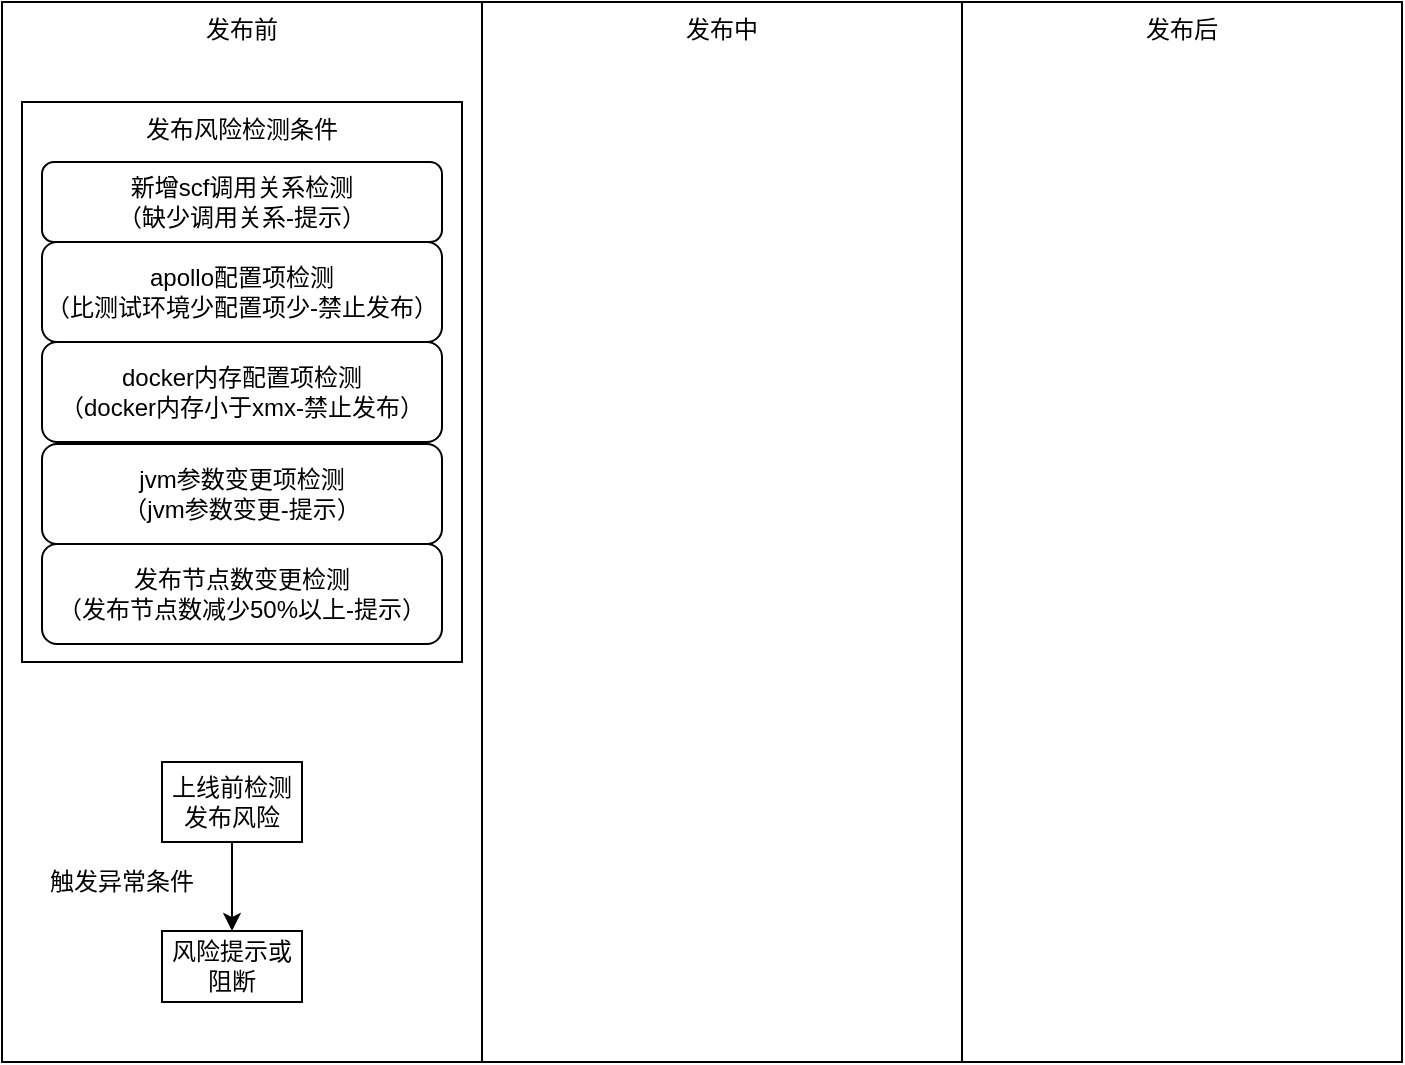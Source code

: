 <mxfile version="26.0.16" pages="4">
  <diagram name="发布平台" id="UDuXnFNX9obL7olbhBA1">
    <mxGraphModel dx="1390" dy="761" grid="1" gridSize="10" guides="1" tooltips="1" connect="1" arrows="1" fold="1" page="1" pageScale="1" pageWidth="827" pageHeight="1169" math="0" shadow="0">
      <root>
        <mxCell id="0" />
        <mxCell id="1" parent="0" />
        <mxCell id="O_Zp-z9CiAgVU1FVPQMI-2" value="发布前" style="rounded=0;whiteSpace=wrap;html=1;align=center;verticalAlign=top;" vertex="1" parent="1">
          <mxGeometry x="60" y="130" width="240" height="530" as="geometry" />
        </mxCell>
        <mxCell id="O_Zp-z9CiAgVU1FVPQMI-3" value="发布中" style="rounded=0;whiteSpace=wrap;html=1;verticalAlign=top;" vertex="1" parent="1">
          <mxGeometry x="300" y="130" width="240" height="530" as="geometry" />
        </mxCell>
        <mxCell id="O_Zp-z9CiAgVU1FVPQMI-4" value="发布后" style="rounded=0;whiteSpace=wrap;html=1;verticalAlign=top;" vertex="1" parent="1">
          <mxGeometry x="540" y="130" width="220" height="530" as="geometry" />
        </mxCell>
        <mxCell id="O_Zp-z9CiAgVU1FVPQMI-5" value="发布风险检测条件" style="rounded=0;whiteSpace=wrap;html=1;verticalAlign=top;" vertex="1" parent="1">
          <mxGeometry x="70" y="180" width="220" height="280" as="geometry" />
        </mxCell>
        <mxCell id="O_Zp-z9CiAgVU1FVPQMI-12" value="" style="group" vertex="1" connectable="0" parent="1">
          <mxGeometry x="80" y="210" width="200" height="241" as="geometry" />
        </mxCell>
        <mxCell id="O_Zp-z9CiAgVU1FVPQMI-6" value="新增scf调用关系检测&lt;div&gt;（缺少调用关系-提示）&lt;/div&gt;" style="rounded=1;whiteSpace=wrap;html=1;" vertex="1" parent="O_Zp-z9CiAgVU1FVPQMI-12">
          <mxGeometry width="200" height="40" as="geometry" />
        </mxCell>
        <mxCell id="O_Zp-z9CiAgVU1FVPQMI-7" value="apollo配置项检测&lt;div&gt;（比测试环境少配置项少-禁止发布）&lt;/div&gt;" style="rounded=1;whiteSpace=wrap;html=1;" vertex="1" parent="O_Zp-z9CiAgVU1FVPQMI-12">
          <mxGeometry y="40" width="200" height="50" as="geometry" />
        </mxCell>
        <mxCell id="O_Zp-z9CiAgVU1FVPQMI-8" value="docker内存配置项检测&lt;div&gt;（docker内存小于xmx-禁止发布）&lt;/div&gt;" style="rounded=1;whiteSpace=wrap;html=1;" vertex="1" parent="O_Zp-z9CiAgVU1FVPQMI-12">
          <mxGeometry y="90" width="200" height="50" as="geometry" />
        </mxCell>
        <mxCell id="O_Zp-z9CiAgVU1FVPQMI-10" value="jvm参数变更项检测&lt;div&gt;（jvm参数变更-提示）&lt;/div&gt;" style="rounded=1;whiteSpace=wrap;html=1;" vertex="1" parent="O_Zp-z9CiAgVU1FVPQMI-12">
          <mxGeometry y="141" width="200" height="50" as="geometry" />
        </mxCell>
        <mxCell id="O_Zp-z9CiAgVU1FVPQMI-11" value="发布节点数变更检测&lt;div&gt;（发布节点数减少50%以上-提示）&lt;/div&gt;" style="rounded=1;whiteSpace=wrap;html=1;" vertex="1" parent="O_Zp-z9CiAgVU1FVPQMI-12">
          <mxGeometry y="191" width="200" height="50" as="geometry" />
        </mxCell>
        <mxCell id="O_Zp-z9CiAgVU1FVPQMI-16" value="" style="edgeStyle=orthogonalEdgeStyle;rounded=0;orthogonalLoop=1;jettySize=auto;html=1;" edge="1" parent="1" source="O_Zp-z9CiAgVU1FVPQMI-13" target="O_Zp-z9CiAgVU1FVPQMI-15">
          <mxGeometry relative="1" as="geometry" />
        </mxCell>
        <mxCell id="O_Zp-z9CiAgVU1FVPQMI-13" value="上线前检测发布风险" style="rounded=0;whiteSpace=wrap;html=1;" vertex="1" parent="1">
          <mxGeometry x="140" y="510" width="70" height="40" as="geometry" />
        </mxCell>
        <mxCell id="O_Zp-z9CiAgVU1FVPQMI-15" value="风险提示或阻断" style="rounded=0;whiteSpace=wrap;html=1;" vertex="1" parent="1">
          <mxGeometry x="140" y="594.5" width="70" height="35.5" as="geometry" />
        </mxCell>
        <mxCell id="O_Zp-z9CiAgVU1FVPQMI-17" value="触发异常条件" style="text;html=1;align=center;verticalAlign=middle;whiteSpace=wrap;rounded=0;" vertex="1" parent="1">
          <mxGeometry x="80" y="554.5" width="80" height="30" as="geometry" />
        </mxCell>
      </root>
    </mxGraphModel>
  </diagram>
  <diagram id="Wmb_0LY8wBpJUW_GFidt" name="1-5-10">
    <mxGraphModel dx="1390" dy="761" grid="1" gridSize="10" guides="1" tooltips="1" connect="1" arrows="1" fold="1" page="1" pageScale="1" pageWidth="827" pageHeight="1169" math="0" shadow="0">
      <root>
        <mxCell id="0" />
        <mxCell id="1" parent="0" />
        <mxCell id="DUJHOCGt4It78uvVbUno-31" value="恢复" style="rounded=0;whiteSpace=wrap;html=1;verticalAlign=top;dashed=1;dashPattern=8 8;fillColor=#d5e8d4;strokeColor=#82b366;" parent="1" vertex="1">
          <mxGeometry x="740" y="390" width="306" height="130" as="geometry" />
        </mxCell>
        <mxCell id="DUJHOCGt4It78uvVbUno-30" value="止血定位" style="rounded=0;whiteSpace=wrap;html=1;verticalAlign=top;dashed=1;dashPattern=8 8;fillColor=#f8cecc;strokeColor=#b85450;" parent="1" vertex="1">
          <mxGeometry x="414" y="390" width="306" height="130" as="geometry" />
        </mxCell>
        <mxCell id="DUJHOCGt4It78uvVbUno-5" value="0" style="ellipse;whiteSpace=wrap;html=1;aspect=fixed;" parent="1" vertex="1">
          <mxGeometry x="270" y="135" width="80" height="80" as="geometry" />
        </mxCell>
        <mxCell id="DUJHOCGt4It78uvVbUno-6" value="1" style="ellipse;whiteSpace=wrap;html=1;aspect=fixed;fillColor=#f8cecc;strokeColor=#b85450;" parent="1" vertex="1">
          <mxGeometry x="490" y="130" width="80" height="80" as="geometry" />
        </mxCell>
        <mxCell id="DUJHOCGt4It78uvVbUno-7" value="5" style="ellipse;whiteSpace=wrap;html=1;aspect=fixed;" parent="1" vertex="1">
          <mxGeometry x="690" y="135" width="80" height="80" as="geometry" />
        </mxCell>
        <mxCell id="DUJHOCGt4It78uvVbUno-8" value="10" style="ellipse;whiteSpace=wrap;html=1;aspect=fixed;fillColor=#f8cecc;strokeColor=#b85450;" parent="1" vertex="1">
          <mxGeometry x="860" y="135" width="80" height="80" as="geometry" />
        </mxCell>
        <mxCell id="DUJHOCGt4It78uvVbUno-9" value="" style="endArrow=none;dashed=1;html=1;rounded=0;entryX=0.5;entryY=1;entryDx=0;entryDy=0;" parent="1" target="DUJHOCGt4It78uvVbUno-5" edge="1">
          <mxGeometry width="50" height="50" relative="1" as="geometry">
            <mxPoint x="310" y="630" as="sourcePoint" />
            <mxPoint x="440" y="370" as="targetPoint" />
            <Array as="points">
              <mxPoint x="310" y="330" />
            </Array>
          </mxGeometry>
        </mxCell>
        <mxCell id="DUJHOCGt4It78uvVbUno-10" value="" style="endArrow=none;dashed=1;html=1;rounded=0;entryX=0.5;entryY=1;entryDx=0;entryDy=0;" parent="1" edge="1">
          <mxGeometry width="50" height="50" relative="1" as="geometry">
            <mxPoint x="530" y="625" as="sourcePoint" />
            <mxPoint x="529.5" y="215" as="targetPoint" />
          </mxGeometry>
        </mxCell>
        <mxCell id="DUJHOCGt4It78uvVbUno-11" value="" style="endArrow=none;dashed=1;html=1;rounded=0;entryX=0.5;entryY=1;entryDx=0;entryDy=0;" parent="1" edge="1">
          <mxGeometry width="50" height="50" relative="1" as="geometry">
            <mxPoint x="730" y="625" as="sourcePoint" />
            <mxPoint x="729.5" y="215" as="targetPoint" />
          </mxGeometry>
        </mxCell>
        <mxCell id="DUJHOCGt4It78uvVbUno-12" value="" style="endArrow=none;dashed=1;html=1;rounded=0;entryX=0.5;entryY=1;entryDx=0;entryDy=0;" parent="1" edge="1">
          <mxGeometry width="50" height="50" relative="1" as="geometry">
            <mxPoint x="900" y="625" as="sourcePoint" />
            <mxPoint x="899.5" y="215" as="targetPoint" />
          </mxGeometry>
        </mxCell>
        <mxCell id="DUJHOCGt4It78uvVbUno-13" value="1.秒级监控&lt;div&gt;2.监控告警&lt;/div&gt;" style="rounded=0;whiteSpace=wrap;html=1;sketch=1;curveFitting=1;jiggle=2;strokeColor=#000000;" parent="1" vertex="1">
          <mxGeometry x="325" y="268" width="65" height="40" as="geometry" />
        </mxCell>
        <mxCell id="DUJHOCGt4It78uvVbUno-3" value="止血定位&amp;amp;恢复" style="ellipse;whiteSpace=wrap;html=1;aspect=fixed;fillColor=#f8cecc;strokeColor=#b85450;" parent="1" vertex="1">
          <mxGeometry x="110" y="404" width="90" height="90" as="geometry" />
        </mxCell>
        <mxCell id="DUJHOCGt4It78uvVbUno-15" value="发现" style="ellipse;whiteSpace=wrap;html=1;aspect=fixed;" parent="1" vertex="1">
          <mxGeometry x="110" y="280" width="90" height="90" as="geometry" />
        </mxCell>
        <mxCell id="DUJHOCGt4It78uvVbUno-16" value="预防" style="ellipse;whiteSpace=wrap;html=1;aspect=fixed;" parent="1" vertex="1">
          <mxGeometry x="110" y="130" width="90" height="90" as="geometry" />
        </mxCell>
        <mxCell id="DUJHOCGt4It78uvVbUno-17" value="根因定位" style="ellipse;whiteSpace=wrap;html=1;aspect=fixed;" parent="1" vertex="1">
          <mxGeometry x="110" y="550" width="90" height="90" as="geometry" />
        </mxCell>
        <mxCell id="DUJHOCGt4It78uvVbUno-18" value="" style="ellipse;whiteSpace=wrap;html=1;aspect=fixed;" parent="1" vertex="1">
          <mxGeometry x="429" y="320" width="30" height="30" as="geometry" />
        </mxCell>
        <mxCell id="DUJHOCGt4It78uvVbUno-19" value="" style="endArrow=classic;html=1;rounded=0;entryX=0;entryY=0.5;entryDx=0;entryDy=0;" parent="1" target="DUJHOCGt4It78uvVbUno-18" edge="1">
          <mxGeometry width="50" height="50" relative="1" as="geometry">
            <mxPoint x="310" y="335" as="sourcePoint" />
            <mxPoint x="440" y="380" as="targetPoint" />
          </mxGeometry>
        </mxCell>
        <mxCell id="DUJHOCGt4It78uvVbUno-20" value="发现问题" style="text;html=1;align=center;verticalAlign=middle;resizable=0;points=[];autosize=1;strokeColor=none;fillColor=none;" parent="1" vertex="1">
          <mxGeometry x="315" y="308" width="70" height="30" as="geometry" />
        </mxCell>
        <mxCell id="DUJHOCGt4It78uvVbUno-21" value="" style="ellipse;whiteSpace=wrap;html=1;aspect=fixed;" parent="1" vertex="1">
          <mxGeometry x="429" y="440" width="30" height="30" as="geometry" />
        </mxCell>
        <mxCell id="DUJHOCGt4It78uvVbUno-23" value="1.根服务分析&lt;div&gt;2.根因推荐&lt;/div&gt;" style="rounded=0;whiteSpace=wrap;html=1;align=left;sketch=1;curveFitting=1;jiggle=2;strokeColor=#FF2D42;" parent="1" vertex="1">
          <mxGeometry x="450" y="370" width="80" height="40" as="geometry" />
        </mxCell>
        <mxCell id="DUJHOCGt4It78uvVbUno-24" value="" style="endArrow=classic;html=1;rounded=0;" parent="1" edge="1">
          <mxGeometry width="50" height="50" relative="1" as="geometry">
            <mxPoint x="459" y="454.5" as="sourcePoint" />
            <mxPoint x="660" y="455" as="targetPoint" />
          </mxGeometry>
        </mxCell>
        <mxCell id="DUJHOCGt4It78uvVbUno-25" value="" style="ellipse;whiteSpace=wrap;html=1;aspect=fixed;" parent="1" vertex="1">
          <mxGeometry x="660" y="440" width="30" height="30" as="geometry" />
        </mxCell>
        <mxCell id="DUJHOCGt4It78uvVbUno-26" value="" style="ellipse;whiteSpace=wrap;html=1;aspect=fixed;fillColor=#a0522d;strokeColor=#6D1F00;fontColor=#ffffff;" parent="1" vertex="1">
          <mxGeometry x="850" y="440" width="30" height="30" as="geometry" />
        </mxCell>
        <mxCell id="DUJHOCGt4It78uvVbUno-27" value="" style="endArrow=classic;html=1;rounded=0;entryX=0;entryY=0.5;entryDx=0;entryDy=0;exitX=1;exitY=0.5;exitDx=0;exitDy=0;" parent="1" source="DUJHOCGt4It78uvVbUno-25" target="DUJHOCGt4It78uvVbUno-26" edge="1">
          <mxGeometry width="50" height="50" relative="1" as="geometry">
            <mxPoint x="470" y="470" as="sourcePoint" />
            <mxPoint x="670" y="465" as="targetPoint" />
          </mxGeometry>
        </mxCell>
        <mxCell id="DUJHOCGt4It78uvVbUno-28" value="" style="ellipse;whiteSpace=wrap;html=1;aspect=fixed;" parent="1" vertex="1">
          <mxGeometry x="429" y="585" width="30" height="30" as="geometry" />
        </mxCell>
        <mxCell id="DUJHOCGt4It78uvVbUno-29" value="" style="ellipse;whiteSpace=wrap;html=1;aspect=fixed;" parent="1" vertex="1">
          <mxGeometry x="1040" y="585" width="30" height="30" as="geometry" />
        </mxCell>
        <mxCell id="DUJHOCGt4It78uvVbUno-32" value="" style="endArrow=classic;html=1;rounded=0;entryX=0.5;entryY=0;entryDx=0;entryDy=0;exitX=0.5;exitY=1;exitDx=0;exitDy=0;" parent="1" source="DUJHOCGt4It78uvVbUno-18" target="DUJHOCGt4It78uvVbUno-21" edge="1">
          <mxGeometry width="50" height="50" relative="1" as="geometry">
            <mxPoint x="390" y="420" as="sourcePoint" />
            <mxPoint x="440" y="370" as="targetPoint" />
          </mxGeometry>
        </mxCell>
        <mxCell id="DUJHOCGt4It78uvVbUno-33" value="1.推荐根服务&lt;div&gt;&lt;span style=&quot;background-color: transparent; color: light-dark(rgb(0, 0, 0), rgb(255, 255, 255));&quot;&gt;2.配置变更关联&lt;/span&gt;&lt;div&gt;3.异常告警关联&lt;/div&gt;&lt;/div&gt;" style="rounded=0;whiteSpace=wrap;html=1;sketch=1;curveFitting=1;jiggle=2;strokeColor=#97D077;align=left;" parent="1" vertex="1">
          <mxGeometry x="320" y="415" width="90" height="65" as="geometry" />
        </mxCell>
        <mxCell id="DUJHOCGt4It78uvVbUno-34" value="1.回滚&lt;div&gt;&lt;span style=&quot;background-color: transparent; color: light-dark(rgb(0, 0, 0), rgb(255, 255, 255));&quot;&gt;2.扩容&lt;/span&gt;&lt;div&gt;3.降级&lt;/div&gt;&lt;/div&gt;&lt;div&gt;4.预案&lt;/div&gt;" style="rounded=0;whiteSpace=wrap;html=1;sketch=1;curveFitting=1;jiggle=2;strokeColor=#97D077;align=left;" parent="1" vertex="1">
          <mxGeometry x="1049" y="422.5" width="64" height="65" as="geometry" />
        </mxCell>
        <mxCell id="DUJHOCGt4It78uvVbUno-35" value="" style="endArrow=classic;html=1;rounded=0;entryX=0.5;entryY=0;entryDx=0;entryDy=0;exitX=0.5;exitY=1;exitDx=0;exitDy=0;" parent="1" source="DUJHOCGt4It78uvVbUno-21" edge="1">
          <mxGeometry width="50" height="50" relative="1" as="geometry">
            <mxPoint x="443.5" y="494" as="sourcePoint" />
            <mxPoint x="443.5" y="584" as="targetPoint" />
          </mxGeometry>
        </mxCell>
        <mxCell id="DUJHOCGt4It78uvVbUno-36" value="&lt;div&gt;根因分析&lt;/div&gt;" style="rounded=0;whiteSpace=wrap;html=1;align=left;sketch=1;curveFitting=1;jiggle=2;strokeColor=#FF2D42;" parent="1" vertex="1">
          <mxGeometry x="920" y="560" width="80" height="30" as="geometry" />
        </mxCell>
        <mxCell id="DUJHOCGt4It78uvVbUno-37" value="" style="endArrow=classic;html=1;rounded=0;entryX=0;entryY=0.5;entryDx=0;entryDy=0;" parent="1" target="DUJHOCGt4It78uvVbUno-29" edge="1">
          <mxGeometry width="50" height="50" relative="1" as="geometry">
            <mxPoint x="459" y="599.5" as="sourcePoint" />
            <mxPoint x="660" y="600" as="targetPoint" />
          </mxGeometry>
        </mxCell>
      </root>
    </mxGraphModel>
  </diagram>
  <diagram id="a5Rg6ojUefUyNy3wh0NI" name="根因分析">
    <mxGraphModel dx="2217" dy="761" grid="1" gridSize="10" guides="1" tooltips="1" connect="1" arrows="1" fold="1" page="1" pageScale="1" pageWidth="827" pageHeight="1169" math="0" shadow="0">
      <root>
        <mxCell id="0" />
        <mxCell id="1" parent="0" />
        <mxCell id="A5TAxavvxq82MUCnnoP0-2" value="金指标异常服务" style="rounded=0;whiteSpace=wrap;html=1;fillColor=#d5e8d4;strokeColor=#82b366;sketch=1;curveFitting=1;jiggle=2;" vertex="1" parent="1">
          <mxGeometry x="130" y="360" width="120" height="60" as="geometry" />
        </mxCell>
        <mxCell id="A5TAxavvxq82MUCnnoP0-4" value="下游正常服务2" style="rounded=0;whiteSpace=wrap;html=1;" vertex="1" parent="1">
          <mxGeometry x="340" y="360" width="120" height="60" as="geometry" />
        </mxCell>
        <mxCell id="A5TAxavvxq82MUCnnoP0-14" value="上游正常服务5" style="rounded=0;whiteSpace=wrap;html=1;" vertex="1" parent="1">
          <mxGeometry x="-310" y="360" width="120" height="60" as="geometry" />
        </mxCell>
        <mxCell id="A5TAxavvxq82MUCnnoP0-15" value="上游正常服务2" style="rounded=0;whiteSpace=wrap;html=1;" vertex="1" parent="1">
          <mxGeometry x="-90" y="360" width="120" height="60" as="geometry" />
        </mxCell>
        <mxCell id="A5TAxavvxq82MUCnnoP0-16" value="下游服务5" style="rounded=0;whiteSpace=wrap;html=1;" vertex="1" parent="1">
          <mxGeometry x="520" y="410" width="120" height="60" as="geometry" />
        </mxCell>
        <mxCell id="A5TAxavvxq82MUCnnoP0-17" value="" style="endArrow=classic;html=1;rounded=0;entryX=-0.025;entryY=0.617;entryDx=0;entryDy=0;entryPerimeter=0;exitX=1;exitY=0.5;exitDx=0;exitDy=0;" edge="1" parent="1" source="A5TAxavvxq82MUCnnoP0-2">
          <mxGeometry width="50" height="50" relative="1" as="geometry">
            <mxPoint x="160" y="420" as="sourcePoint" />
            <mxPoint x="337" y="277.02" as="targetPoint" />
          </mxGeometry>
        </mxCell>
        <mxCell id="A5TAxavvxq82MUCnnoP0-18" value="下游异常服务1" style="rounded=0;whiteSpace=wrap;html=1;fillColor=#d5e8d4;strokeColor=#82b366;sketch=1;curveFitting=1;jiggle=2;" vertex="1" parent="1">
          <mxGeometry x="340" y="240" width="120" height="60" as="geometry" />
        </mxCell>
        <mxCell id="A5TAxavvxq82MUCnnoP0-19" value="下游异常服务3" style="rounded=0;whiteSpace=wrap;html=1;fillColor=#f8cecc;strokeColor=#b85450;sketch=1;curveFitting=1;jiggle=2;" vertex="1" parent="1">
          <mxGeometry x="340" y="470" width="120" height="60" as="geometry" />
        </mxCell>
        <mxCell id="A5TAxavvxq82MUCnnoP0-20" value="下游异常服务4" style="rounded=0;whiteSpace=wrap;html=1;sketch=1;curveFitting=1;jiggle=2;fillColor=#f8cecc;strokeColor=#b85450;" vertex="1" parent="1">
          <mxGeometry x="520" y="330" width="120" height="60" as="geometry" />
        </mxCell>
        <mxCell id="A5TAxavvxq82MUCnnoP0-21" value="" style="endArrow=classic;html=1;rounded=0;entryX=0;entryY=0.5;entryDx=0;entryDy=0;" edge="1" parent="1" target="A5TAxavvxq82MUCnnoP0-19">
          <mxGeometry width="50" height="50" relative="1" as="geometry">
            <mxPoint x="250" y="390" as="sourcePoint" />
            <mxPoint x="347" y="287.02" as="targetPoint" />
          </mxGeometry>
        </mxCell>
        <mxCell id="A5TAxavvxq82MUCnnoP0-22" value="" style="endArrow=classic;html=1;rounded=0;entryX=0;entryY=0.5;entryDx=0;entryDy=0;exitX=1;exitY=0.5;exitDx=0;exitDy=0;" edge="1" parent="1" source="A5TAxavvxq82MUCnnoP0-18" target="A5TAxavvxq82MUCnnoP0-20">
          <mxGeometry width="50" height="50" relative="1" as="geometry">
            <mxPoint x="260" y="400" as="sourcePoint" />
            <mxPoint x="350" y="510" as="targetPoint" />
          </mxGeometry>
        </mxCell>
        <mxCell id="A5TAxavvxq82MUCnnoP0-23" value="" style="endArrow=classic;html=1;rounded=0;entryX=0;entryY=0.5;entryDx=0;entryDy=0;dashed=1;dashPattern=8 8;" edge="1" parent="1" target="A5TAxavvxq82MUCnnoP0-4">
          <mxGeometry width="50" height="50" relative="1" as="geometry">
            <mxPoint x="250" y="390" as="sourcePoint" />
            <mxPoint x="300" y="340" as="targetPoint" />
          </mxGeometry>
        </mxCell>
        <mxCell id="A5TAxavvxq82MUCnnoP0-25" value="" style="endArrow=classic;html=1;rounded=0;entryX=0;entryY=0.5;entryDx=0;entryDy=0;dashed=1;dashPattern=8 8;exitX=1;exitY=0.5;exitDx=0;exitDy=0;" edge="1" parent="1" source="A5TAxavvxq82MUCnnoP0-19" target="A5TAxavvxq82MUCnnoP0-16">
          <mxGeometry width="50" height="50" relative="1" as="geometry">
            <mxPoint x="260" y="400" as="sourcePoint" />
            <mxPoint x="350" y="405" as="targetPoint" />
          </mxGeometry>
        </mxCell>
        <mxCell id="A5TAxavvxq82MUCnnoP0-26" value="" style="endArrow=classic;html=1;rounded=0;exitX=1;exitY=0.5;exitDx=0;exitDy=0;entryX=0;entryY=0.5;entryDx=0;entryDy=0;" edge="1" parent="1" source="A5TAxavvxq82MUCnnoP0-27" target="A5TAxavvxq82MUCnnoP0-2">
          <mxGeometry width="50" height="50" relative="1" as="geometry">
            <mxPoint x="260" y="400" as="sourcePoint" />
            <mxPoint x="370" y="350" as="targetPoint" />
          </mxGeometry>
        </mxCell>
        <mxCell id="A5TAxavvxq82MUCnnoP0-27" value="上游异常服务1" style="rounded=0;whiteSpace=wrap;html=1;fillColor=#d5e8d4;strokeColor=#82b366;sketch=1;curveFitting=1;jiggle=2;" vertex="1" parent="1">
          <mxGeometry x="-90" y="250" width="120" height="60" as="geometry" />
        </mxCell>
        <mxCell id="A5TAxavvxq82MUCnnoP0-28" value="上游游异常服务4" style="rounded=0;whiteSpace=wrap;html=1;fillColor=#d5e8d4;strokeColor=#82b366;sketch=1;curveFitting=1;jiggle=2;" vertex="1" parent="1">
          <mxGeometry x="-310" y="250" width="120" height="60" as="geometry" />
        </mxCell>
        <mxCell id="A5TAxavvxq82MUCnnoP0-29" value="上游异常服务3" style="rounded=0;whiteSpace=wrap;html=1;fillColor=#d5e8d4;strokeColor=#82b366;sketch=1;curveFitting=1;jiggle=2;" vertex="1" parent="1">
          <mxGeometry x="-90" y="460" width="120" height="60" as="geometry" />
        </mxCell>
        <mxCell id="A5TAxavvxq82MUCnnoP0-30" value="" style="endArrow=classic;html=1;rounded=0;exitX=1;exitY=0.5;exitDx=0;exitDy=0;entryX=0;entryY=0.5;entryDx=0;entryDy=0;" edge="1" parent="1" source="A5TAxavvxq82MUCnnoP0-28" target="A5TAxavvxq82MUCnnoP0-27">
          <mxGeometry width="50" height="50" relative="1" as="geometry">
            <mxPoint x="30" y="280" as="sourcePoint" />
            <mxPoint x="140" y="400" as="targetPoint" />
          </mxGeometry>
        </mxCell>
        <mxCell id="A5TAxavvxq82MUCnnoP0-31" value="" style="endArrow=classic;html=1;rounded=0;exitX=1;exitY=0.5;exitDx=0;exitDy=0;entryX=0;entryY=0.5;entryDx=0;entryDy=0;" edge="1" parent="1" source="A5TAxavvxq82MUCnnoP0-29" target="A5TAxavvxq82MUCnnoP0-2">
          <mxGeometry width="50" height="50" relative="1" as="geometry">
            <mxPoint x="30" y="280" as="sourcePoint" />
            <mxPoint x="140" y="400" as="targetPoint" />
          </mxGeometry>
        </mxCell>
        <mxCell id="A5TAxavvxq82MUCnnoP0-32" value="" style="endArrow=classic;html=1;rounded=0;dashed=1;dashPattern=8 8;exitX=1;exitY=0.5;exitDx=0;exitDy=0;" edge="1" parent="1" source="A5TAxavvxq82MUCnnoP0-15">
          <mxGeometry width="50" height="50" relative="1" as="geometry">
            <mxPoint x="260" y="400" as="sourcePoint" />
            <mxPoint x="130" y="390" as="targetPoint" />
          </mxGeometry>
        </mxCell>
        <mxCell id="A5TAxavvxq82MUCnnoP0-34" value="" style="endArrow=classic;html=1;rounded=0;dashed=1;dashPattern=8 8;exitX=1;exitY=0.5;exitDx=0;exitDy=0;entryX=0;entryY=0.5;entryDx=0;entryDy=0;" edge="1" parent="1" source="A5TAxavvxq82MUCnnoP0-14" target="A5TAxavvxq82MUCnnoP0-15">
          <mxGeometry width="50" height="50" relative="1" as="geometry">
            <mxPoint x="30" y="390" as="sourcePoint" />
            <mxPoint x="140" y="400" as="targetPoint" />
          </mxGeometry>
        </mxCell>
        <mxCell id="A5TAxavvxq82MUCnnoP0-35" value="金指标图：金指标告警服务的上下游金指标异常的服务总和" style="rounded=0;whiteSpace=wrap;html=1;" vertex="1" parent="1">
          <mxGeometry x="-310" y="120" width="360" height="60" as="geometry" />
        </mxCell>
      </root>
    </mxGraphModel>
  </diagram>
  <diagram id="KARqEoZ6i1gIYqhQYxp-" name="性能分析">
    <mxGraphModel dx="1390" dy="761" grid="1" gridSize="10" guides="1" tooltips="1" connect="1" arrows="1" fold="1" page="1" pageScale="1" pageWidth="827" pageHeight="1169" math="0" shadow="0">
      <root>
        <mxCell id="0" />
        <mxCell id="1" parent="0" />
        <mxCell id="ElL2ZKjdelLjAS7uIdR4-1" value="profile配置" style="rounded=0;whiteSpace=wrap;html=1;fillColor=#dae8fc;strokeColor=#6c8ebf;" vertex="1" parent="1">
          <mxGeometry x="140" y="100" width="80" height="60" as="geometry" />
        </mxCell>
        <mxCell id="ElL2ZKjdelLjAS7uIdR4-2" value="部署/attach" style="rounded=0;whiteSpace=wrap;html=1;fillColor=#dae8fc;strokeColor=#6c8ebf;" vertex="1" parent="1">
          <mxGeometry x="300" y="100" width="80" height="60" as="geometry" />
        </mxCell>
        <mxCell id="ElL2ZKjdelLjAS7uIdR4-3" value="生成、上报火焰图" style="rounded=0;whiteSpace=wrap;html=1;fillColor=#e1d5e7;strokeColor=#9673a6;" vertex="1" parent="1">
          <mxGeometry x="460" y="100" width="110" height="60" as="geometry" />
        </mxCell>
        <mxCell id="ElL2ZKjdelLjAS7uIdR4-4" value="火焰图分析" style="rounded=0;whiteSpace=wrap;html=1;fillColor=#e1d5e7;strokeColor=#9673a6;" vertex="1" parent="1">
          <mxGeometry x="640" y="100" width="80" height="60" as="geometry" />
        </mxCell>
        <mxCell id="ElL2ZKjdelLjAS7uIdR4-29" style="rounded=0;orthogonalLoop=1;jettySize=auto;html=1;exitX=0.5;exitY=1;exitDx=0;exitDy=0;edgeStyle=orthogonalEdgeStyle;curved=1;" edge="1" parent="1" source="ElL2ZKjdelLjAS7uIdR4-5">
          <mxGeometry relative="1" as="geometry">
            <mxPoint x="180" y="449" as="targetPoint" />
            <Array as="points">
              <mxPoint x="460" y="530" />
              <mxPoint x="180" y="530" />
            </Array>
          </mxGeometry>
        </mxCell>
        <mxCell id="ElL2ZKjdelLjAS7uIdR4-30" value="4.火焰图分析" style="edgeLabel;html=1;align=center;verticalAlign=middle;resizable=0;points=[];" vertex="1" connectable="0" parent="ElL2ZKjdelLjAS7uIdR4-29">
          <mxGeometry x="0.051" y="1" relative="1" as="geometry">
            <mxPoint x="4" y="-11" as="offset" />
          </mxGeometry>
        </mxCell>
        <mxCell id="ElL2ZKjdelLjAS7uIdR4-5" value="柯南（告警、事件、分析）" style="rounded=0;whiteSpace=wrap;html=1;fillColor=#dae8fc;strokeColor=#6c8ebf;" vertex="1" parent="1">
          <mxGeometry x="390" y="423.5" width="140" height="50" as="geometry" />
        </mxCell>
        <mxCell id="ElL2ZKjdelLjAS7uIdR4-6" value="Actor" style="shape=umlActor;verticalLabelPosition=bottom;verticalAlign=top;html=1;outlineConnect=0;" vertex="1" parent="1">
          <mxGeometry x="140" y="430" width="30" height="60" as="geometry" />
        </mxCell>
        <mxCell id="ElL2ZKjdelLjAS7uIdR4-7" value="" style="endArrow=classic;html=1;rounded=0;exitX=1;exitY=0.333;exitDx=0;exitDy=0;exitPerimeter=0;entryX=0;entryY=0.5;entryDx=0;entryDy=0;" edge="1" parent="1" source="ElL2ZKjdelLjAS7uIdR4-6" target="ElL2ZKjdelLjAS7uIdR4-5">
          <mxGeometry width="50" height="50" relative="1" as="geometry">
            <mxPoint x="520" y="490" as="sourcePoint" />
            <mxPoint x="570" y="440" as="targetPoint" />
          </mxGeometry>
        </mxCell>
        <mxCell id="ElL2ZKjdelLjAS7uIdR4-12" value="1、配置&amp;amp;启动" style="edgeLabel;html=1;align=center;verticalAlign=middle;resizable=0;points=[];" vertex="1" connectable="0" parent="ElL2ZKjdelLjAS7uIdR4-7">
          <mxGeometry x="0.17" y="3" relative="1" as="geometry">
            <mxPoint as="offset" />
          </mxGeometry>
        </mxCell>
        <mxCell id="ElL2ZKjdelLjAS7uIdR4-9" value="qa/发布平台" style="rounded=0;whiteSpace=wrap;html=1;fillColor=#dae8fc;strokeColor=#6c8ebf;" vertex="1" parent="1">
          <mxGeometry x="620" y="300" width="120" height="60" as="geometry" />
        </mxCell>
        <mxCell id="ElL2ZKjdelLjAS7uIdR4-10" value="云平台" style="rounded=0;whiteSpace=wrap;html=1;fillColor=#dae8fc;strokeColor=#6c8ebf;" vertex="1" parent="1">
          <mxGeometry x="620" y="418.5" width="120" height="60" as="geometry" />
        </mxCell>
        <mxCell id="ElL2ZKjdelLjAS7uIdR4-11" value="app" style="rounded=0;whiteSpace=wrap;html=1;fillColor=#e1d5e7;strokeColor=#9673a6;" vertex="1" parent="1">
          <mxGeometry x="620" y="550" width="120" height="60" as="geometry" />
        </mxCell>
        <mxCell id="ElL2ZKjdelLjAS7uIdR4-13" value="" style="endArrow=classic;html=1;rounded=0;exitX=1;exitY=0.5;exitDx=0;exitDy=0;entryX=0;entryY=0.5;entryDx=0;entryDy=0;" edge="1" parent="1" source="ElL2ZKjdelLjAS7uIdR4-5" target="ElL2ZKjdelLjAS7uIdR4-9">
          <mxGeometry width="50" height="50" relative="1" as="geometry">
            <mxPoint x="520" y="490" as="sourcePoint" />
            <mxPoint x="570" y="440" as="targetPoint" />
          </mxGeometry>
        </mxCell>
        <mxCell id="ElL2ZKjdelLjAS7uIdR4-14" value="2、部署（profile agent）" style="edgeLabel;html=1;align=center;verticalAlign=middle;resizable=0;points=[];" vertex="1" connectable="0" parent="ElL2ZKjdelLjAS7uIdR4-13">
          <mxGeometry x="0.046" y="-2" relative="1" as="geometry">
            <mxPoint as="offset" />
          </mxGeometry>
        </mxCell>
        <mxCell id="ElL2ZKjdelLjAS7uIdR4-15" value="" style="endArrow=classic;html=1;rounded=0;exitX=0.45;exitY=1;exitDx=0;exitDy=0;exitPerimeter=0;entryX=0.442;entryY=0.058;entryDx=0;entryDy=0;entryPerimeter=0;" edge="1" parent="1" source="ElL2ZKjdelLjAS7uIdR4-9" target="ElL2ZKjdelLjAS7uIdR4-10">
          <mxGeometry width="50" height="50" relative="1" as="geometry">
            <mxPoint x="230" y="460" as="sourcePoint" />
            <mxPoint x="400" y="459" as="targetPoint" />
          </mxGeometry>
        </mxCell>
        <mxCell id="ElL2ZKjdelLjAS7uIdR4-17" value="" style="endArrow=classic;html=1;rounded=0;exitX=0.458;exitY=0.942;exitDx=0;exitDy=0;exitPerimeter=0;entryX=0.5;entryY=0;entryDx=0;entryDy=0;" edge="1" parent="1" source="ElL2ZKjdelLjAS7uIdR4-10">
          <mxGeometry width="50" height="50" relative="1" as="geometry">
            <mxPoint x="675.5" y="478.5" as="sourcePoint" />
            <mxPoint x="675" y="550" as="targetPoint" />
          </mxGeometry>
        </mxCell>
        <mxCell id="ElL2ZKjdelLjAS7uIdR4-20" value="profile agent" style="rounded=1;whiteSpace=wrap;html=1;fillColor=#f8cecc;strokeColor=#b85450;" vertex="1" parent="1">
          <mxGeometry x="620" y="580" width="46" height="30" as="geometry" />
        </mxCell>
        <mxCell id="ElL2ZKjdelLjAS7uIdR4-21" value="" style="endArrow=classic;html=1;rounded=0;exitX=0.5;exitY=0;exitDx=0;exitDy=0;entryX=1;entryY=0.5;entryDx=0;entryDy=0;" edge="1" parent="1" source="ElL2ZKjdelLjAS7uIdR4-20" target="ElL2ZKjdelLjAS7uIdR4-5">
          <mxGeometry width="50" height="50" relative="1" as="geometry">
            <mxPoint x="460" y="470" as="sourcePoint" />
            <mxPoint x="510" y="420" as="targetPoint" />
          </mxGeometry>
        </mxCell>
        <mxCell id="ElL2ZKjdelLjAS7uIdR4-22" value="3.生成、上报火焰图" style="edgeLabel;html=1;align=center;verticalAlign=middle;resizable=0;points=[];" vertex="1" connectable="0" parent="ElL2ZKjdelLjAS7uIdR4-21">
          <mxGeometry x="0.538" relative="1" as="geometry">
            <mxPoint x="14" y="31" as="offset" />
          </mxGeometry>
        </mxCell>
        <mxCell id="ElL2ZKjdelLjAS7uIdR4-26" value="" style="endArrow=classic;html=1;rounded=0;entryX=0;entryY=0.5;entryDx=0;entryDy=0;" edge="1" parent="1" target="ElL2ZKjdelLjAS7uIdR4-10">
          <mxGeometry width="50" height="50" relative="1" as="geometry">
            <mxPoint x="540" y="450" as="sourcePoint" />
            <mxPoint x="510" y="420" as="targetPoint" />
          </mxGeometry>
        </mxCell>
        <mxCell id="ElL2ZKjdelLjAS7uIdR4-27" value="2.attach" style="edgeLabel;html=1;align=center;verticalAlign=middle;resizable=0;points=[];" vertex="1" connectable="0" parent="ElL2ZKjdelLjAS7uIdR4-26">
          <mxGeometry x="-0.325" relative="1" as="geometry">
            <mxPoint x="13" y="-1" as="offset" />
          </mxGeometry>
        </mxCell>
        <mxCell id="ElL2ZKjdelLjAS7uIdR4-31" value="流程" style="text;html=1;align=center;verticalAlign=middle;whiteSpace=wrap;rounded=0;" vertex="1" parent="1">
          <mxGeometry x="70" y="40" width="60" height="30" as="geometry" />
        </mxCell>
        <mxCell id="ElL2ZKjdelLjAS7uIdR4-32" value="交互" style="text;html=1;align=center;verticalAlign=middle;whiteSpace=wrap;rounded=0;" vertex="1" parent="1">
          <mxGeometry x="72" y="346" width="60" height="30" as="geometry" />
        </mxCell>
        <mxCell id="ElL2ZKjdelLjAS7uIdR4-33" value="" style="shape=flexArrow;endArrow=classic;html=1;rounded=0;entryX=0;entryY=0.5;entryDx=0;entryDy=0;" edge="1" parent="1" target="ElL2ZKjdelLjAS7uIdR4-2">
          <mxGeometry width="50" height="50" relative="1" as="geometry">
            <mxPoint x="220" y="130" as="sourcePoint" />
            <mxPoint x="270" y="80" as="targetPoint" />
          </mxGeometry>
        </mxCell>
        <mxCell id="ElL2ZKjdelLjAS7uIdR4-34" value="" style="shape=flexArrow;endArrow=classic;html=1;rounded=0;entryX=0;entryY=0.5;entryDx=0;entryDy=0;" edge="1" parent="1">
          <mxGeometry width="50" height="50" relative="1" as="geometry">
            <mxPoint x="380" y="129.5" as="sourcePoint" />
            <mxPoint x="460" y="129.5" as="targetPoint" />
          </mxGeometry>
        </mxCell>
        <mxCell id="ElL2ZKjdelLjAS7uIdR4-35" value="" style="shape=flexArrow;endArrow=classic;html=1;rounded=0;" edge="1" parent="1">
          <mxGeometry width="50" height="50" relative="1" as="geometry">
            <mxPoint x="570" y="129.5" as="sourcePoint" />
            <mxPoint x="640" y="130" as="targetPoint" />
          </mxGeometry>
        </mxCell>
        <mxCell id="ElL2ZKjdelLjAS7uIdR4-36" value="销毁profile节点" style="rounded=0;whiteSpace=wrap;html=1;fillColor=#e1d5e7;strokeColor=#9673a6;" vertex="1" parent="1">
          <mxGeometry x="465" y="210" width="100" height="40" as="geometry" />
        </mxCell>
        <mxCell id="ElL2ZKjdelLjAS7uIdR4-37" value="" style="shape=flexArrow;endArrow=classic;html=1;rounded=0;exitX=0.5;exitY=1;exitDx=0;exitDy=0;" edge="1" parent="1" source="ElL2ZKjdelLjAS7uIdR4-3" target="ElL2ZKjdelLjAS7uIdR4-36">
          <mxGeometry width="50" height="50" relative="1" as="geometry">
            <mxPoint x="580" y="139.5" as="sourcePoint" />
            <mxPoint x="650" y="140" as="targetPoint" />
          </mxGeometry>
        </mxCell>
      </root>
    </mxGraphModel>
  </diagram>
</mxfile>
